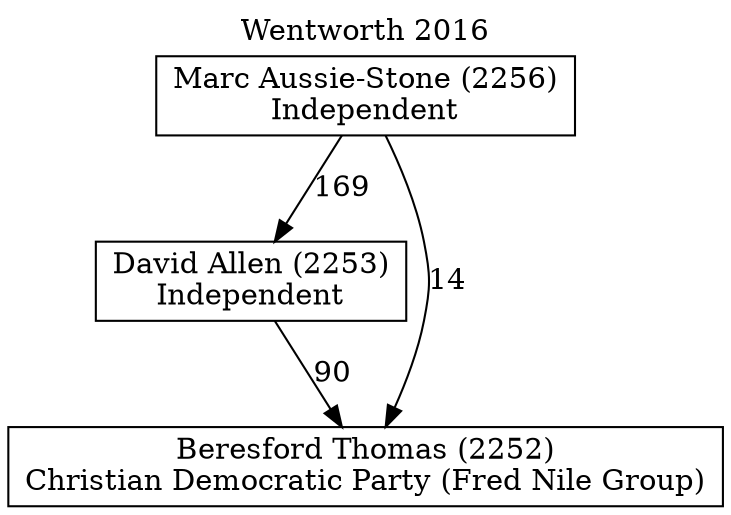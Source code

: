 // House preference flow
digraph "Beresford Thomas (2252)_Wentworth_2016" {
	graph [label="Wentworth 2016" labelloc=t mclimit=10]
	node [shape=box]
	"David Allen (2253)" [label="David Allen (2253)
Independent"]
	"Marc Aussie-Stone (2256)" [label="Marc Aussie-Stone (2256)
Independent"]
	"Beresford Thomas (2252)" [label="Beresford Thomas (2252)
Christian Democratic Party (Fred Nile Group)"]
	"Marc Aussie-Stone (2256)" -> "Beresford Thomas (2252)" [label=14]
	"Marc Aussie-Stone (2256)" -> "David Allen (2253)" [label=169]
	"David Allen (2253)" -> "Beresford Thomas (2252)" [label=90]
}
